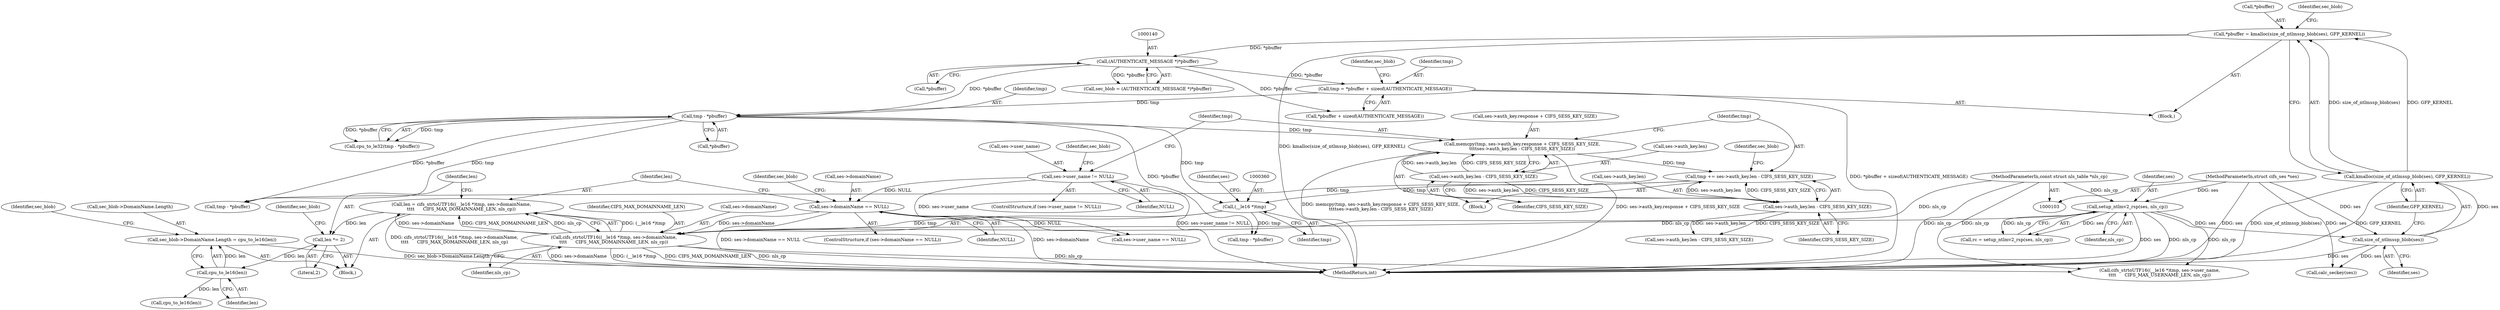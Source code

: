 digraph "0_linux_cabfb3680f78981d26c078a26e5c748531257ebb@API" {
"1000381" [label="(Call,sec_blob->DomainName.Length = cpu_to_le16(len))"];
"1000387" [label="(Call,cpu_to_le16(len))"];
"1000367" [label="(Call,len *= 2)"];
"1000356" [label="(Call,len = cifs_strtoUTF16((__le16 *)tmp, ses->domainName,\n\t\t\t\t      CIFS_MAX_DOMAINNAME_LEN, nls_cp))"];
"1000358" [label="(Call,cifs_strtoUTF16((__le16 *)tmp, ses->domainName,\n\t\t\t\t      CIFS_MAX_DOMAINNAME_LEN, nls_cp))"];
"1000359" [label="(Call,(__le16 *)tmp)"];
"1000238" [label="(Call,tmp - *pbuffer)"];
"1000195" [label="(Call,tmp = *pbuffer + sizeof(AUTHENTICATE_MESSAGE))"];
"1000139" [label="(Call,(AUTHENTICATE_MESSAGE *)*pbuffer)"];
"1000130" [label="(Call,*pbuffer = kmalloc(size_of_ntlmssp_blob(ses), GFP_KERNEL))"];
"1000133" [label="(Call,kmalloc(size_of_ntlmssp_blob(ses), GFP_KERNEL))"];
"1000134" [label="(Call,size_of_ntlmssp_blob(ses))"];
"1000115" [label="(Call,setup_ntlmv2_rsp(ses, nls_cp))"];
"1000106" [label="(MethodParameterIn,struct cifs_ses *ses)"];
"1000107" [label="(MethodParameterIn,const struct nls_table *nls_cp)"];
"1000265" [label="(Call,tmp += ses->auth_key.len - CIFS_SESS_KEY_SIZE)"];
"1000267" [label="(Call,ses->auth_key.len - CIFS_SESS_KEY_SIZE)"];
"1000258" [label="(Call,ses->auth_key.len - CIFS_SESS_KEY_SIZE)"];
"1000249" [label="(Call,memcpy(tmp, ses->auth_key.response + CIFS_SESS_KEY_SIZE,\n\t\t\t\tses->auth_key.len - CIFS_SESS_KEY_SIZE))"];
"1000319" [label="(Call,ses->domainName == NULL)"];
"1000243" [label="(Call,ses->user_name != NULL)"];
"1000116" [label="(Identifier,ses)"];
"1000265" [label="(Call,tmp += ses->auth_key.len - CIFS_SESS_KEY_SIZE)"];
"1000259" [label="(Call,ses->auth_key.len)"];
"1000240" [label="(Call,*pbuffer)"];
"1000251" [label="(Call,ses->auth_key.response + CIFS_SESS_KEY_SIZE)"];
"1000392" [label="(Identifier,sec_blob)"];
"1000268" [label="(Call,ses->auth_key.len)"];
"1000131" [label="(Call,*pbuffer)"];
"1000358" [label="(Call,cifs_strtoUTF16((__le16 *)tmp, ses->domainName,\n\t\t\t\t      CIFS_MAX_DOMAINNAME_LEN, nls_cp))"];
"1000362" [label="(Call,ses->domainName)"];
"1000249" [label="(Call,memcpy(tmp, ses->auth_key.response + CIFS_SESS_KEY_SIZE,\n\t\t\t\tses->auth_key.len - CIFS_SESS_KEY_SIZE))"];
"1000277" [label="(Identifier,sec_blob)"];
"1000273" [label="(Identifier,CIFS_SESS_KEY_SIZE)"];
"1000382" [label="(Call,sec_blob->DomainName.Length)"];
"1000139" [label="(Call,(AUTHENTICATE_MESSAGE *)*pbuffer)"];
"1000387" [label="(Call,cpu_to_le16(len))"];
"1000258" [label="(Call,ses->auth_key.len - CIFS_SESS_KEY_SIZE)"];
"1000357" [label="(Identifier,len)"];
"1000307" [label="(Identifier,sec_blob)"];
"1000401" [label="(Call,ses->user_name == NULL)"];
"1000366" [label="(Identifier,nls_cp)"];
"1000356" [label="(Call,len = cifs_strtoUTF16((__le16 *)tmp, ses->domainName,\n\t\t\t\t      CIFS_MAX_DOMAINNAME_LEN, nls_cp))"];
"1000373" [label="(Identifier,sec_blob)"];
"1000197" [label="(Call,*pbuffer + sizeof(AUTHENTICATE_MESSAGE))"];
"1000395" [label="(Call,cpu_to_le16(len))"];
"1000204" [label="(Identifier,sec_blob)"];
"1000369" [label="(Literal,2)"];
"1000195" [label="(Call,tmp = *pbuffer + sizeof(AUTHENTICATE_MESSAGE))"];
"1000248" [label="(Block,)"];
"1000606" [label="(MethodReturn,int)"];
"1000365" [label="(Identifier,CIFS_MAX_DOMAINNAME_LEN)"];
"1000281" [label="(Call,ses->auth_key.len - CIFS_SESS_KEY_SIZE)"];
"1000319" [label="(Call,ses->domainName == NULL)"];
"1000136" [label="(Identifier,GFP_KERNEL)"];
"1000134" [label="(Call,size_of_ntlmssp_blob(ses))"];
"1000239" [label="(Identifier,tmp)"];
"1000141" [label="(Call,*pbuffer)"];
"1000135" [label="(Identifier,ses)"];
"1000113" [label="(Call,rc = setup_ntlmv2_rsp(ses, nls_cp))"];
"1000361" [label="(Identifier,tmp)"];
"1000377" [label="(Call,tmp - *pbuffer)"];
"1000108" [label="(Block,)"];
"1000137" [label="(Call,sec_blob = (AUTHENTICATE_MESSAGE *)*pbuffer)"];
"1000359" [label="(Call,(__le16 *)tmp)"];
"1000267" [label="(Call,ses->auth_key.len - CIFS_SESS_KEY_SIZE)"];
"1000130" [label="(Call,*pbuffer = kmalloc(size_of_ntlmssp_blob(ses), GFP_KERNEL))"];
"1000115" [label="(Call,setup_ntlmv2_rsp(ses, nls_cp))"];
"1000138" [label="(Identifier,sec_blob)"];
"1000244" [label="(Call,ses->user_name)"];
"1000196" [label="(Identifier,tmp)"];
"1000368" [label="(Identifier,len)"];
"1000243" [label="(Call,ses->user_name != NULL)"];
"1000247" [label="(Identifier,NULL)"];
"1000328" [label="(Identifier,sec_blob)"];
"1000381" [label="(Call,sec_blob->DomainName.Length = cpu_to_le16(len))"];
"1000363" [label="(Identifier,ses)"];
"1000528" [label="(Call,calc_seckey(ses))"];
"1000238" [label="(Call,tmp - *pbuffer)"];
"1000323" [label="(Identifier,NULL)"];
"1000107" [label="(MethodParameterIn,const struct nls_table *nls_cp)"];
"1000133" [label="(Call,kmalloc(size_of_ntlmssp_blob(ses), GFP_KERNEL))"];
"1000242" [label="(ControlStructure,if (ses->user_name != NULL))"];
"1000237" [label="(Call,cpu_to_le32(tmp - *pbuffer))"];
"1000250" [label="(Identifier,tmp)"];
"1000318" [label="(ControlStructure,if (ses->domainName == NULL))"];
"1000367" [label="(Call,len *= 2)"];
"1000264" [label="(Identifier,CIFS_SESS_KEY_SIZE)"];
"1000354" [label="(Block,)"];
"1000332" [label="(Call,tmp - *pbuffer)"];
"1000440" [label="(Call,cifs_strtoUTF16((__le16 *)tmp, ses->user_name,\n\t\t\t\t      CIFS_MAX_USERNAME_LEN, nls_cp))"];
"1000388" [label="(Identifier,len)"];
"1000320" [label="(Call,ses->domainName)"];
"1000106" [label="(MethodParameterIn,struct cifs_ses *ses)"];
"1000266" [label="(Identifier,tmp)"];
"1000117" [label="(Identifier,nls_cp)"];
"1000381" -> "1000354"  [label="AST: "];
"1000381" -> "1000387"  [label="CFG: "];
"1000382" -> "1000381"  [label="AST: "];
"1000387" -> "1000381"  [label="AST: "];
"1000392" -> "1000381"  [label="CFG: "];
"1000381" -> "1000606"  [label="DDG: sec_blob->DomainName.Length"];
"1000387" -> "1000381"  [label="DDG: len"];
"1000387" -> "1000388"  [label="CFG: "];
"1000388" -> "1000387"  [label="AST: "];
"1000367" -> "1000387"  [label="DDG: len"];
"1000387" -> "1000395"  [label="DDG: len"];
"1000367" -> "1000354"  [label="AST: "];
"1000367" -> "1000369"  [label="CFG: "];
"1000368" -> "1000367"  [label="AST: "];
"1000369" -> "1000367"  [label="AST: "];
"1000373" -> "1000367"  [label="CFG: "];
"1000356" -> "1000367"  [label="DDG: len"];
"1000356" -> "1000354"  [label="AST: "];
"1000356" -> "1000358"  [label="CFG: "];
"1000357" -> "1000356"  [label="AST: "];
"1000358" -> "1000356"  [label="AST: "];
"1000368" -> "1000356"  [label="CFG: "];
"1000356" -> "1000606"  [label="DDG: cifs_strtoUTF16((__le16 *)tmp, ses->domainName,\n\t\t\t\t      CIFS_MAX_DOMAINNAME_LEN, nls_cp)"];
"1000358" -> "1000356"  [label="DDG: (__le16 *)tmp"];
"1000358" -> "1000356"  [label="DDG: ses->domainName"];
"1000358" -> "1000356"  [label="DDG: CIFS_MAX_DOMAINNAME_LEN"];
"1000358" -> "1000356"  [label="DDG: nls_cp"];
"1000358" -> "1000366"  [label="CFG: "];
"1000359" -> "1000358"  [label="AST: "];
"1000362" -> "1000358"  [label="AST: "];
"1000365" -> "1000358"  [label="AST: "];
"1000366" -> "1000358"  [label="AST: "];
"1000358" -> "1000606"  [label="DDG: CIFS_MAX_DOMAINNAME_LEN"];
"1000358" -> "1000606"  [label="DDG: nls_cp"];
"1000358" -> "1000606"  [label="DDG: ses->domainName"];
"1000358" -> "1000606"  [label="DDG: (__le16 *)tmp"];
"1000359" -> "1000358"  [label="DDG: tmp"];
"1000319" -> "1000358"  [label="DDG: ses->domainName"];
"1000115" -> "1000358"  [label="DDG: nls_cp"];
"1000107" -> "1000358"  [label="DDG: nls_cp"];
"1000358" -> "1000440"  [label="DDG: nls_cp"];
"1000359" -> "1000361"  [label="CFG: "];
"1000360" -> "1000359"  [label="AST: "];
"1000361" -> "1000359"  [label="AST: "];
"1000363" -> "1000359"  [label="CFG: "];
"1000238" -> "1000359"  [label="DDG: tmp"];
"1000265" -> "1000359"  [label="DDG: tmp"];
"1000359" -> "1000377"  [label="DDG: tmp"];
"1000238" -> "1000237"  [label="AST: "];
"1000238" -> "1000240"  [label="CFG: "];
"1000239" -> "1000238"  [label="AST: "];
"1000240" -> "1000238"  [label="AST: "];
"1000237" -> "1000238"  [label="CFG: "];
"1000238" -> "1000237"  [label="DDG: tmp"];
"1000238" -> "1000237"  [label="DDG: *pbuffer"];
"1000195" -> "1000238"  [label="DDG: tmp"];
"1000139" -> "1000238"  [label="DDG: *pbuffer"];
"1000238" -> "1000249"  [label="DDG: tmp"];
"1000238" -> "1000332"  [label="DDG: tmp"];
"1000238" -> "1000332"  [label="DDG: *pbuffer"];
"1000238" -> "1000377"  [label="DDG: *pbuffer"];
"1000195" -> "1000108"  [label="AST: "];
"1000195" -> "1000197"  [label="CFG: "];
"1000196" -> "1000195"  [label="AST: "];
"1000197" -> "1000195"  [label="AST: "];
"1000204" -> "1000195"  [label="CFG: "];
"1000195" -> "1000606"  [label="DDG: *pbuffer + sizeof(AUTHENTICATE_MESSAGE)"];
"1000139" -> "1000195"  [label="DDG: *pbuffer"];
"1000139" -> "1000137"  [label="AST: "];
"1000139" -> "1000141"  [label="CFG: "];
"1000140" -> "1000139"  [label="AST: "];
"1000141" -> "1000139"  [label="AST: "];
"1000137" -> "1000139"  [label="CFG: "];
"1000139" -> "1000137"  [label="DDG: *pbuffer"];
"1000130" -> "1000139"  [label="DDG: *pbuffer"];
"1000139" -> "1000197"  [label="DDG: *pbuffer"];
"1000130" -> "1000108"  [label="AST: "];
"1000130" -> "1000133"  [label="CFG: "];
"1000131" -> "1000130"  [label="AST: "];
"1000133" -> "1000130"  [label="AST: "];
"1000138" -> "1000130"  [label="CFG: "];
"1000130" -> "1000606"  [label="DDG: kmalloc(size_of_ntlmssp_blob(ses), GFP_KERNEL)"];
"1000133" -> "1000130"  [label="DDG: size_of_ntlmssp_blob(ses)"];
"1000133" -> "1000130"  [label="DDG: GFP_KERNEL"];
"1000133" -> "1000136"  [label="CFG: "];
"1000134" -> "1000133"  [label="AST: "];
"1000136" -> "1000133"  [label="AST: "];
"1000133" -> "1000606"  [label="DDG: size_of_ntlmssp_blob(ses)"];
"1000133" -> "1000606"  [label="DDG: GFP_KERNEL"];
"1000134" -> "1000133"  [label="DDG: ses"];
"1000134" -> "1000135"  [label="CFG: "];
"1000135" -> "1000134"  [label="AST: "];
"1000136" -> "1000134"  [label="CFG: "];
"1000134" -> "1000606"  [label="DDG: ses"];
"1000115" -> "1000134"  [label="DDG: ses"];
"1000106" -> "1000134"  [label="DDG: ses"];
"1000134" -> "1000528"  [label="DDG: ses"];
"1000115" -> "1000113"  [label="AST: "];
"1000115" -> "1000117"  [label="CFG: "];
"1000116" -> "1000115"  [label="AST: "];
"1000117" -> "1000115"  [label="AST: "];
"1000113" -> "1000115"  [label="CFG: "];
"1000115" -> "1000606"  [label="DDG: nls_cp"];
"1000115" -> "1000606"  [label="DDG: ses"];
"1000115" -> "1000113"  [label="DDG: ses"];
"1000115" -> "1000113"  [label="DDG: nls_cp"];
"1000106" -> "1000115"  [label="DDG: ses"];
"1000107" -> "1000115"  [label="DDG: nls_cp"];
"1000115" -> "1000440"  [label="DDG: nls_cp"];
"1000106" -> "1000103"  [label="AST: "];
"1000106" -> "1000606"  [label="DDG: ses"];
"1000106" -> "1000528"  [label="DDG: ses"];
"1000107" -> "1000103"  [label="AST: "];
"1000107" -> "1000606"  [label="DDG: nls_cp"];
"1000107" -> "1000440"  [label="DDG: nls_cp"];
"1000265" -> "1000248"  [label="AST: "];
"1000265" -> "1000267"  [label="CFG: "];
"1000266" -> "1000265"  [label="AST: "];
"1000267" -> "1000265"  [label="AST: "];
"1000277" -> "1000265"  [label="CFG: "];
"1000267" -> "1000265"  [label="DDG: ses->auth_key.len"];
"1000267" -> "1000265"  [label="DDG: CIFS_SESS_KEY_SIZE"];
"1000249" -> "1000265"  [label="DDG: tmp"];
"1000265" -> "1000332"  [label="DDG: tmp"];
"1000267" -> "1000273"  [label="CFG: "];
"1000268" -> "1000267"  [label="AST: "];
"1000273" -> "1000267"  [label="AST: "];
"1000258" -> "1000267"  [label="DDG: ses->auth_key.len"];
"1000258" -> "1000267"  [label="DDG: CIFS_SESS_KEY_SIZE"];
"1000267" -> "1000281"  [label="DDG: ses->auth_key.len"];
"1000267" -> "1000281"  [label="DDG: CIFS_SESS_KEY_SIZE"];
"1000258" -> "1000249"  [label="AST: "];
"1000258" -> "1000264"  [label="CFG: "];
"1000259" -> "1000258"  [label="AST: "];
"1000264" -> "1000258"  [label="AST: "];
"1000249" -> "1000258"  [label="CFG: "];
"1000258" -> "1000249"  [label="DDG: ses->auth_key.len"];
"1000258" -> "1000249"  [label="DDG: CIFS_SESS_KEY_SIZE"];
"1000249" -> "1000248"  [label="AST: "];
"1000250" -> "1000249"  [label="AST: "];
"1000251" -> "1000249"  [label="AST: "];
"1000266" -> "1000249"  [label="CFG: "];
"1000249" -> "1000606"  [label="DDG: ses->auth_key.response + CIFS_SESS_KEY_SIZE"];
"1000249" -> "1000606"  [label="DDG: memcpy(tmp, ses->auth_key.response + CIFS_SESS_KEY_SIZE,\n\t\t\t\tses->auth_key.len - CIFS_SESS_KEY_SIZE)"];
"1000319" -> "1000318"  [label="AST: "];
"1000319" -> "1000323"  [label="CFG: "];
"1000320" -> "1000319"  [label="AST: "];
"1000323" -> "1000319"  [label="AST: "];
"1000328" -> "1000319"  [label="CFG: "];
"1000357" -> "1000319"  [label="CFG: "];
"1000319" -> "1000606"  [label="DDG: ses->domainName == NULL"];
"1000319" -> "1000606"  [label="DDG: ses->domainName"];
"1000243" -> "1000319"  [label="DDG: NULL"];
"1000319" -> "1000401"  [label="DDG: NULL"];
"1000243" -> "1000242"  [label="AST: "];
"1000243" -> "1000247"  [label="CFG: "];
"1000244" -> "1000243"  [label="AST: "];
"1000247" -> "1000243"  [label="AST: "];
"1000250" -> "1000243"  [label="CFG: "];
"1000307" -> "1000243"  [label="CFG: "];
"1000243" -> "1000606"  [label="DDG: ses->user_name != NULL"];
"1000243" -> "1000401"  [label="DDG: ses->user_name"];
}
